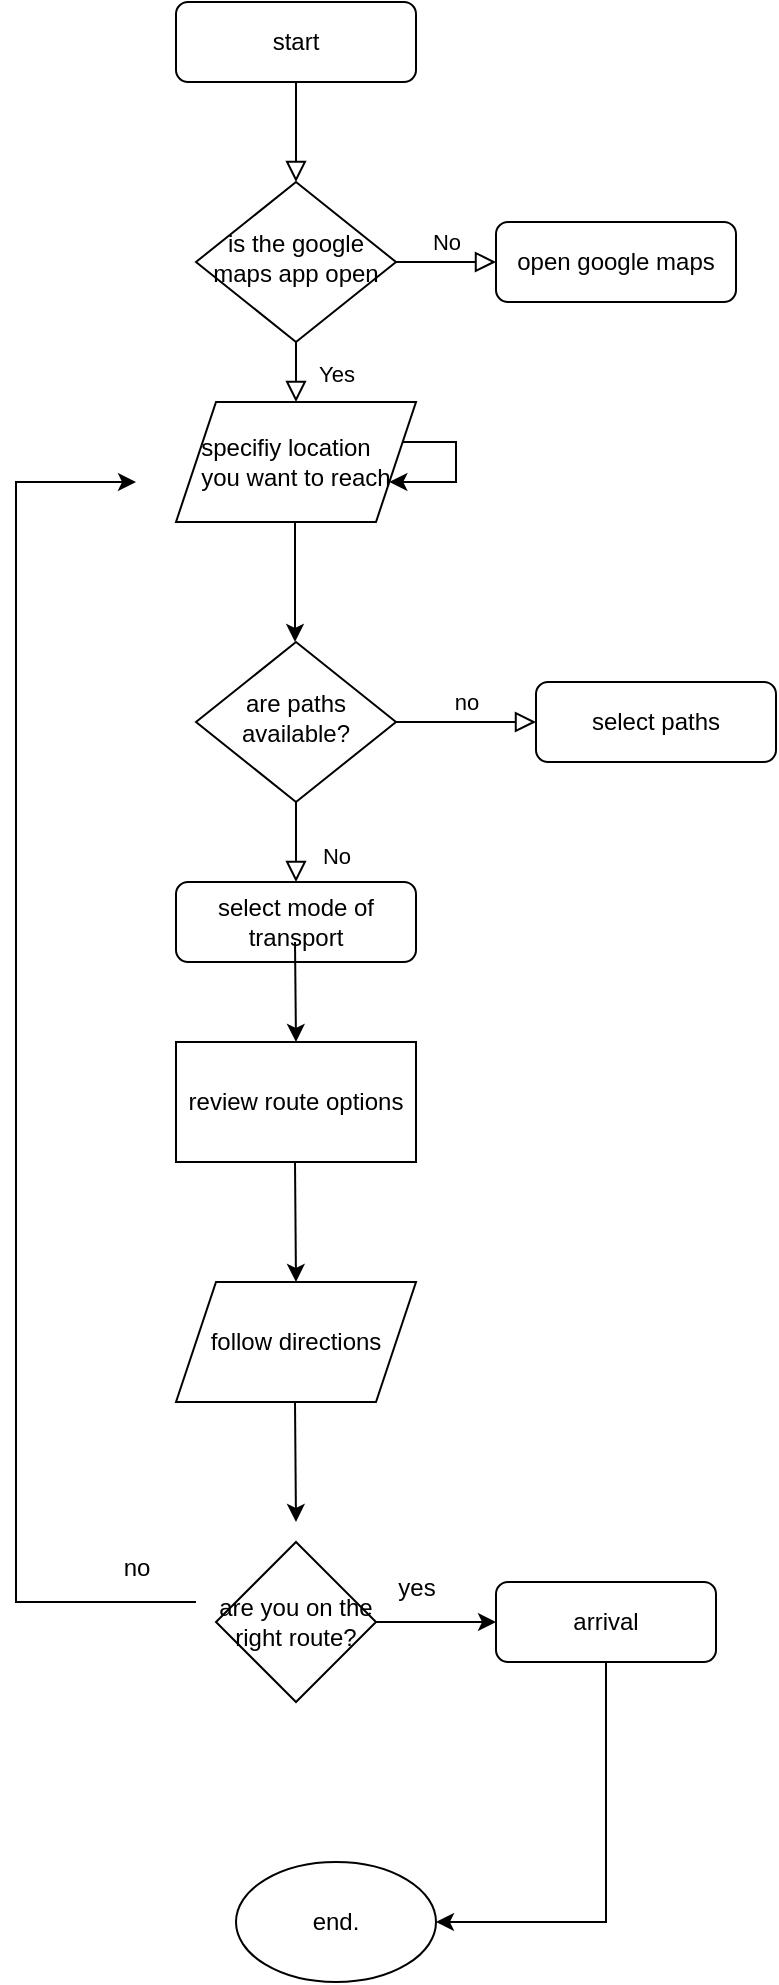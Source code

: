 <mxfile version="24.0.1" type="github">
  <diagram id="C5RBs43oDa-KdzZeNtuy" name="Page-1">
    <mxGraphModel dx="1050" dy="557" grid="1" gridSize="10" guides="1" tooltips="1" connect="1" arrows="1" fold="1" page="1" pageScale="1" pageWidth="827" pageHeight="1169" math="0" shadow="0">
      <root>
        <mxCell id="WIyWlLk6GJQsqaUBKTNV-0" />
        <mxCell id="WIyWlLk6GJQsqaUBKTNV-1" parent="WIyWlLk6GJQsqaUBKTNV-0" />
        <mxCell id="_xrYuTKwcw9Jx37gsdrF-22" value="" style="rounded=0;html=1;jettySize=auto;orthogonalLoop=1;fontSize=11;endArrow=block;endFill=0;endSize=8;strokeWidth=1;shadow=0;labelBackgroundColor=none;edgeStyle=orthogonalEdgeStyle;" edge="1" parent="WIyWlLk6GJQsqaUBKTNV-1" source="_xrYuTKwcw9Jx37gsdrF-23" target="_xrYuTKwcw9Jx37gsdrF-26">
          <mxGeometry relative="1" as="geometry" />
        </mxCell>
        <mxCell id="_xrYuTKwcw9Jx37gsdrF-23" value="start" style="rounded=1;whiteSpace=wrap;html=1;fontSize=12;glass=0;strokeWidth=1;shadow=0;" vertex="1" parent="WIyWlLk6GJQsqaUBKTNV-1">
          <mxGeometry x="160" y="80" width="120" height="40" as="geometry" />
        </mxCell>
        <mxCell id="_xrYuTKwcw9Jx37gsdrF-24" value="Yes" style="rounded=0;html=1;jettySize=auto;orthogonalLoop=1;fontSize=11;endArrow=block;endFill=0;endSize=8;strokeWidth=1;shadow=0;labelBackgroundColor=none;edgeStyle=orthogonalEdgeStyle;" edge="1" parent="WIyWlLk6GJQsqaUBKTNV-1" source="_xrYuTKwcw9Jx37gsdrF-26">
          <mxGeometry y="20" relative="1" as="geometry">
            <mxPoint as="offset" />
            <mxPoint x="220" y="280" as="targetPoint" />
          </mxGeometry>
        </mxCell>
        <mxCell id="_xrYuTKwcw9Jx37gsdrF-25" value="No" style="edgeStyle=orthogonalEdgeStyle;rounded=0;html=1;jettySize=auto;orthogonalLoop=1;fontSize=11;endArrow=block;endFill=0;endSize=8;strokeWidth=1;shadow=0;labelBackgroundColor=none;" edge="1" parent="WIyWlLk6GJQsqaUBKTNV-1" source="_xrYuTKwcw9Jx37gsdrF-26" target="_xrYuTKwcw9Jx37gsdrF-27">
          <mxGeometry y="10" relative="1" as="geometry">
            <mxPoint as="offset" />
          </mxGeometry>
        </mxCell>
        <mxCell id="_xrYuTKwcw9Jx37gsdrF-26" value="is the google maps app open" style="rhombus;whiteSpace=wrap;html=1;shadow=0;fontFamily=Helvetica;fontSize=12;align=center;strokeWidth=1;spacing=6;spacingTop=-4;" vertex="1" parent="WIyWlLk6GJQsqaUBKTNV-1">
          <mxGeometry x="170" y="170" width="100" height="80" as="geometry" />
        </mxCell>
        <mxCell id="_xrYuTKwcw9Jx37gsdrF-27" value="open google maps" style="rounded=1;whiteSpace=wrap;html=1;fontSize=12;glass=0;strokeWidth=1;shadow=0;" vertex="1" parent="WIyWlLk6GJQsqaUBKTNV-1">
          <mxGeometry x="320" y="190" width="120" height="40" as="geometry" />
        </mxCell>
        <mxCell id="_xrYuTKwcw9Jx37gsdrF-28" value="No" style="rounded=0;html=1;jettySize=auto;orthogonalLoop=1;fontSize=11;endArrow=block;endFill=0;endSize=8;strokeWidth=1;shadow=0;labelBackgroundColor=none;edgeStyle=orthogonalEdgeStyle;" edge="1" parent="WIyWlLk6GJQsqaUBKTNV-1" source="_xrYuTKwcw9Jx37gsdrF-30" target="_xrYuTKwcw9Jx37gsdrF-31">
          <mxGeometry x="0.333" y="20" relative="1" as="geometry">
            <mxPoint as="offset" />
          </mxGeometry>
        </mxCell>
        <mxCell id="_xrYuTKwcw9Jx37gsdrF-29" value="no" style="edgeStyle=orthogonalEdgeStyle;rounded=0;html=1;jettySize=auto;orthogonalLoop=1;fontSize=11;endArrow=block;endFill=0;endSize=8;strokeWidth=1;shadow=0;labelBackgroundColor=none;" edge="1" parent="WIyWlLk6GJQsqaUBKTNV-1" source="_xrYuTKwcw9Jx37gsdrF-30" target="_xrYuTKwcw9Jx37gsdrF-32">
          <mxGeometry y="10" relative="1" as="geometry">
            <mxPoint as="offset" />
          </mxGeometry>
        </mxCell>
        <mxCell id="_xrYuTKwcw9Jx37gsdrF-30" value="are paths available?" style="rhombus;whiteSpace=wrap;html=1;shadow=0;fontFamily=Helvetica;fontSize=12;align=center;strokeWidth=1;spacing=6;spacingTop=-4;" vertex="1" parent="WIyWlLk6GJQsqaUBKTNV-1">
          <mxGeometry x="170" y="400" width="100" height="80" as="geometry" />
        </mxCell>
        <mxCell id="_xrYuTKwcw9Jx37gsdrF-31" value="select mode of transport" style="rounded=1;whiteSpace=wrap;html=1;fontSize=12;glass=0;strokeWidth=1;shadow=0;" vertex="1" parent="WIyWlLk6GJQsqaUBKTNV-1">
          <mxGeometry x="160" y="520" width="120" height="40" as="geometry" />
        </mxCell>
        <mxCell id="_xrYuTKwcw9Jx37gsdrF-32" value="select paths" style="rounded=1;whiteSpace=wrap;html=1;fontSize=12;glass=0;strokeWidth=1;shadow=0;" vertex="1" parent="WIyWlLk6GJQsqaUBKTNV-1">
          <mxGeometry x="340" y="420" width="120" height="40" as="geometry" />
        </mxCell>
        <mxCell id="_xrYuTKwcw9Jx37gsdrF-33" value="&lt;div style=&quot;text-align: left;&quot;&gt;specifiy location&lt;/div&gt;&lt;div style=&quot;text-align: left;&quot;&gt;you want to reach&lt;/div&gt;" style="shape=parallelogram;perimeter=parallelogramPerimeter;whiteSpace=wrap;html=1;fixedSize=1;" vertex="1" parent="WIyWlLk6GJQsqaUBKTNV-1">
          <mxGeometry x="160" y="280" width="120" height="60" as="geometry" />
        </mxCell>
        <mxCell id="_xrYuTKwcw9Jx37gsdrF-34" value="" style="endArrow=classic;html=1;rounded=0;" edge="1" parent="WIyWlLk6GJQsqaUBKTNV-1">
          <mxGeometry relative="1" as="geometry">
            <mxPoint x="219.5" y="340" as="sourcePoint" />
            <mxPoint x="219.5" y="400" as="targetPoint" />
          </mxGeometry>
        </mxCell>
        <mxCell id="_xrYuTKwcw9Jx37gsdrF-35" value="" style="endArrow=classic;html=1;rounded=0;" edge="1" parent="WIyWlLk6GJQsqaUBKTNV-1">
          <mxGeometry relative="1" as="geometry">
            <mxPoint x="219.5" y="550" as="sourcePoint" />
            <mxPoint x="220" y="600" as="targetPoint" />
          </mxGeometry>
        </mxCell>
        <mxCell id="_xrYuTKwcw9Jx37gsdrF-36" value="review route options" style="rounded=0;whiteSpace=wrap;html=1;" vertex="1" parent="WIyWlLk6GJQsqaUBKTNV-1">
          <mxGeometry x="160" y="600" width="120" height="60" as="geometry" />
        </mxCell>
        <mxCell id="_xrYuTKwcw9Jx37gsdrF-37" value="" style="endArrow=classic;html=1;rounded=0;" edge="1" parent="WIyWlLk6GJQsqaUBKTNV-1">
          <mxGeometry width="50" height="50" relative="1" as="geometry">
            <mxPoint x="219.5" y="660" as="sourcePoint" />
            <mxPoint x="220" y="720" as="targetPoint" />
          </mxGeometry>
        </mxCell>
        <mxCell id="_xrYuTKwcw9Jx37gsdrF-38" value="follow directions" style="shape=parallelogram;perimeter=parallelogramPerimeter;whiteSpace=wrap;html=1;fixedSize=1;" vertex="1" parent="WIyWlLk6GJQsqaUBKTNV-1">
          <mxGeometry x="160" y="720" width="120" height="60" as="geometry" />
        </mxCell>
        <mxCell id="_xrYuTKwcw9Jx37gsdrF-39" value="" style="endArrow=classic;html=1;rounded=0;" edge="1" parent="WIyWlLk6GJQsqaUBKTNV-1">
          <mxGeometry width="50" height="50" relative="1" as="geometry">
            <mxPoint x="219.5" y="780" as="sourcePoint" />
            <mxPoint x="220" y="840" as="targetPoint" />
          </mxGeometry>
        </mxCell>
        <mxCell id="_xrYuTKwcw9Jx37gsdrF-40" value="are you on the right route?" style="rhombus;whiteSpace=wrap;html=1;" vertex="1" parent="WIyWlLk6GJQsqaUBKTNV-1">
          <mxGeometry x="180" y="850" width="80" height="80" as="geometry" />
        </mxCell>
        <mxCell id="_xrYuTKwcw9Jx37gsdrF-41" value="" style="endArrow=classic;html=1;rounded=0;" edge="1" parent="WIyWlLk6GJQsqaUBKTNV-1">
          <mxGeometry width="50" height="50" relative="1" as="geometry">
            <mxPoint x="260" y="890" as="sourcePoint" />
            <mxPoint x="320" y="890" as="targetPoint" />
          </mxGeometry>
        </mxCell>
        <mxCell id="_xrYuTKwcw9Jx37gsdrF-42" value="arrival" style="rounded=1;whiteSpace=wrap;html=1;" vertex="1" parent="WIyWlLk6GJQsqaUBKTNV-1">
          <mxGeometry x="320" y="870" width="110" height="40" as="geometry" />
        </mxCell>
        <mxCell id="_xrYuTKwcw9Jx37gsdrF-43" value="" style="endArrow=classic;html=1;rounded=0;" edge="1" parent="WIyWlLk6GJQsqaUBKTNV-1">
          <mxGeometry width="50" height="50" relative="1" as="geometry">
            <mxPoint x="170" y="880" as="sourcePoint" />
            <mxPoint x="140" y="320" as="targetPoint" />
            <Array as="points">
              <mxPoint x="80" y="880" />
              <mxPoint x="80" y="320" />
            </Array>
          </mxGeometry>
        </mxCell>
        <mxCell id="_xrYuTKwcw9Jx37gsdrF-44" style="edgeStyle=orthogonalEdgeStyle;rounded=0;orthogonalLoop=1;jettySize=auto;html=1;" edge="1" parent="WIyWlLk6GJQsqaUBKTNV-1" source="_xrYuTKwcw9Jx37gsdrF-33" target="_xrYuTKwcw9Jx37gsdrF-33">
          <mxGeometry relative="1" as="geometry" />
        </mxCell>
        <mxCell id="_xrYuTKwcw9Jx37gsdrF-45" value="no" style="text;html=1;align=center;verticalAlign=middle;resizable=0;points=[];autosize=1;strokeColor=none;fillColor=none;" vertex="1" parent="WIyWlLk6GJQsqaUBKTNV-1">
          <mxGeometry x="120" y="848" width="40" height="30" as="geometry" />
        </mxCell>
        <mxCell id="_xrYuTKwcw9Jx37gsdrF-46" value="" style="endArrow=classic;html=1;rounded=0;exitX=0.5;exitY=1;exitDx=0;exitDy=0;" edge="1" parent="WIyWlLk6GJQsqaUBKTNV-1" source="_xrYuTKwcw9Jx37gsdrF-42">
          <mxGeometry width="50" height="50" relative="1" as="geometry">
            <mxPoint x="219.5" y="930" as="sourcePoint" />
            <mxPoint x="290" y="1040" as="targetPoint" />
            <Array as="points">
              <mxPoint x="375" y="1040" />
            </Array>
          </mxGeometry>
        </mxCell>
        <mxCell id="_xrYuTKwcw9Jx37gsdrF-47" value="end." style="ellipse;whiteSpace=wrap;html=1;" vertex="1" parent="WIyWlLk6GJQsqaUBKTNV-1">
          <mxGeometry x="190" y="1010" width="100" height="60" as="geometry" />
        </mxCell>
        <mxCell id="_xrYuTKwcw9Jx37gsdrF-48" value="yes" style="text;html=1;align=center;verticalAlign=middle;resizable=0;points=[];autosize=1;strokeColor=none;fillColor=none;" vertex="1" parent="WIyWlLk6GJQsqaUBKTNV-1">
          <mxGeometry x="260" y="858" width="40" height="30" as="geometry" />
        </mxCell>
      </root>
    </mxGraphModel>
  </diagram>
</mxfile>

